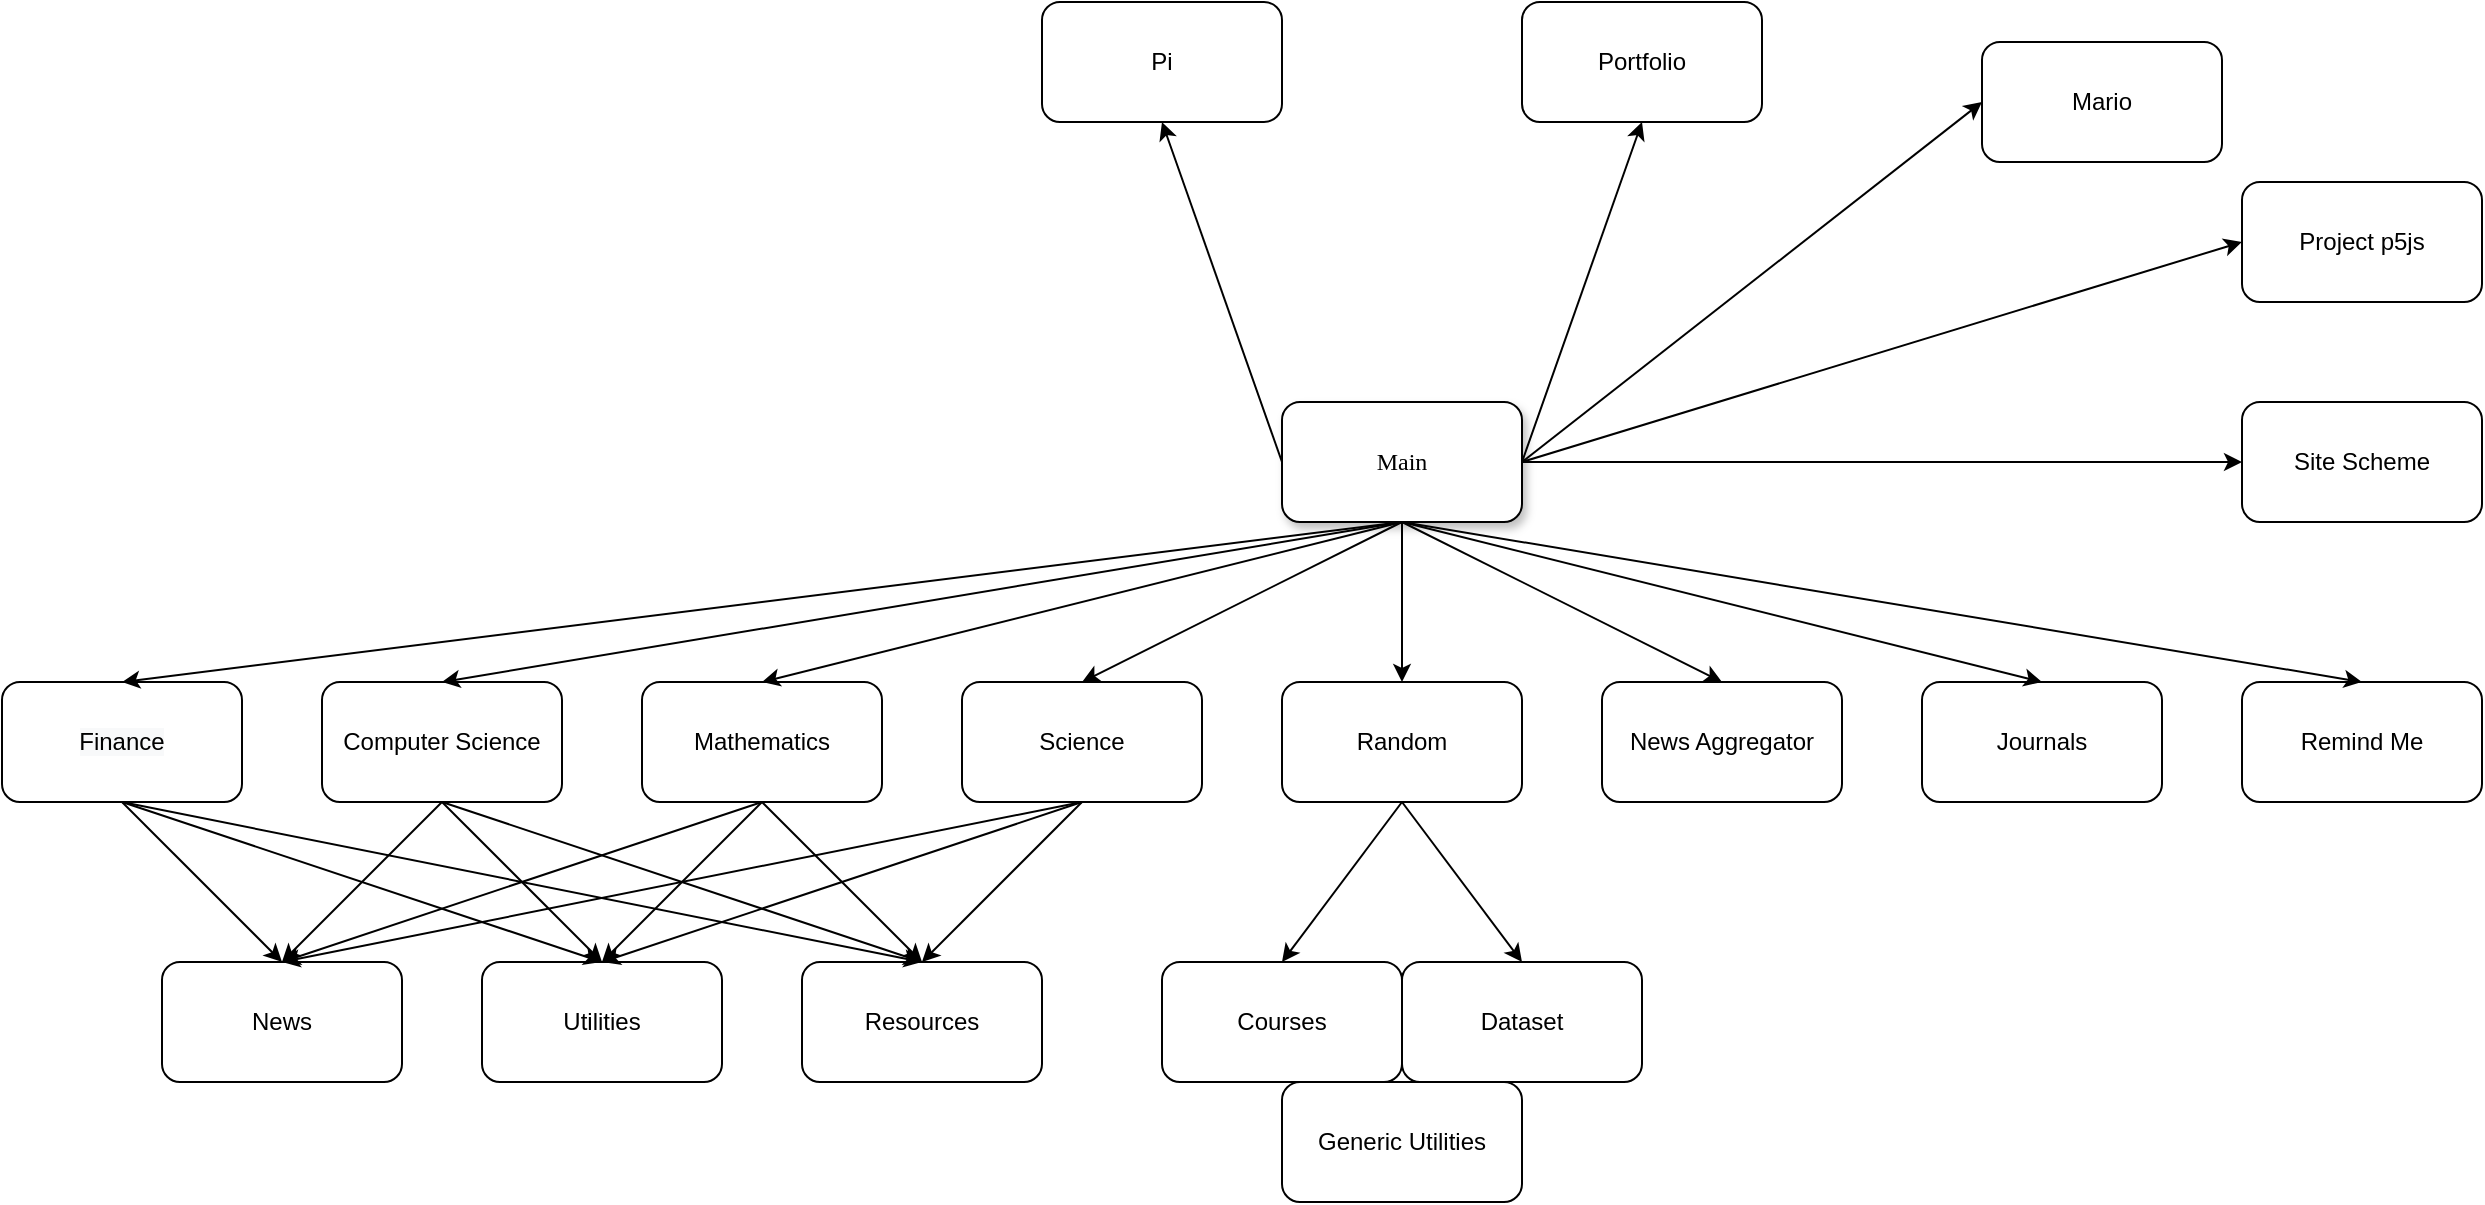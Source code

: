 <mxfile version="13.7.7" type="device"><diagram name="Page-1" id="10a91c8b-09ff-31b1-d368-03940ed4cc9e"><mxGraphModel dx="697" dy="560" grid="1" gridSize="10" guides="1" tooltips="1" connect="1" arrows="1" fold="1" page="1" pageScale="1" pageWidth="1100" pageHeight="850" background="#ffffff" math="0" shadow="0"><root><mxCell id="0"/><mxCell id="1" parent="0"/><mxCell id="62893188c0fa7362-1" value="Main" style="whiteSpace=wrap;html=1;rounded=1;shadow=1;labelBackgroundColor=none;strokeWidth=1;fontFamily=Verdana;fontSize=12;align=center;" parent="1" vertex="1"><mxGeometry x="720" y="260" width="120" height="60" as="geometry"/></mxCell><mxCell id="BRP0vq7LEVVX1VQtlHZB-1" value="Science" style="rounded=1;whiteSpace=wrap;html=1;" parent="1" vertex="1"><mxGeometry x="560" y="400" width="120" height="60" as="geometry"/></mxCell><mxCell id="BRP0vq7LEVVX1VQtlHZB-2" value="Computer Science" style="rounded=1;whiteSpace=wrap;html=1;" parent="1" vertex="1"><mxGeometry x="240" y="400" width="120" height="60" as="geometry"/></mxCell><mxCell id="BRP0vq7LEVVX1VQtlHZB-4" value="Remind Me" style="rounded=1;whiteSpace=wrap;html=1;" parent="1" vertex="1"><mxGeometry x="1200" y="400" width="120" height="60" as="geometry"/></mxCell><mxCell id="BRP0vq7LEVVX1VQtlHZB-7" value="Journals" style="rounded=1;whiteSpace=wrap;html=1;" parent="1" vertex="1"><mxGeometry x="1040" y="400" width="120" height="60" as="geometry"/></mxCell><mxCell id="BRP0vq7LEVVX1VQtlHZB-8" value="&#10;&#10;&lt;span style=&quot;color: rgb(0, 0, 0); font-family: helvetica; font-size: 12px; font-style: normal; font-weight: 400; letter-spacing: normal; text-align: center; text-indent: 0px; text-transform: none; word-spacing: 0px; background-color: rgb(248, 249, 250); display: inline; float: none;&quot;&gt;Finance&lt;/span&gt;&#10;&#10;" style="rounded=1;whiteSpace=wrap;html=1;" parent="1" vertex="1"><mxGeometry x="80" y="400" width="120" height="60" as="geometry"/></mxCell><mxCell id="BRP0vq7LEVVX1VQtlHZB-9" value="Random" style="rounded=1;whiteSpace=wrap;html=1;" parent="1" vertex="1"><mxGeometry x="720" y="400" width="120" height="60" as="geometry"/></mxCell><mxCell id="BRP0vq7LEVVX1VQtlHZB-10" value="Dataset" style="rounded=1;whiteSpace=wrap;html=1;" parent="1" vertex="1"><mxGeometry x="780" y="540" width="120" height="60" as="geometry"/></mxCell><mxCell id="BRP0vq7LEVVX1VQtlHZB-11" value="Courses" style="rounded=1;whiteSpace=wrap;html=1;" parent="1" vertex="1"><mxGeometry x="660" y="540" width="120" height="60" as="geometry"/></mxCell><mxCell id="BRP0vq7LEVVX1VQtlHZB-12" value="Resources" style="rounded=1;whiteSpace=wrap;html=1;" parent="1" vertex="1"><mxGeometry x="480" y="540" width="120" height="60" as="geometry"/></mxCell><mxCell id="BRP0vq7LEVVX1VQtlHZB-13" value="News" style="rounded=1;whiteSpace=wrap;html=1;" parent="1" vertex="1"><mxGeometry x="160" y="540" width="120" height="60" as="geometry"/></mxCell><mxCell id="BRP0vq7LEVVX1VQtlHZB-14" value="Utilities" style="rounded=1;whiteSpace=wrap;html=1;" parent="1" vertex="1"><mxGeometry x="320" y="540" width="120" height="60" as="geometry"/></mxCell><mxCell id="BRP0vq7LEVVX1VQtlHZB-16" value="News Aggregator" style="rounded=1;whiteSpace=wrap;html=1;" parent="1" vertex="1"><mxGeometry x="880" y="400" width="120" height="60" as="geometry"/></mxCell><mxCell id="BRP0vq7LEVVX1VQtlHZB-18" value="Mathematics" style="rounded=1;whiteSpace=wrap;html=1;" parent="1" vertex="1"><mxGeometry x="400" y="400" width="120" height="60" as="geometry"/></mxCell><mxCell id="BRP0vq7LEVVX1VQtlHZB-19" value="" style="endArrow=classic;html=1;exitX=0.5;exitY=1;exitDx=0;exitDy=0;entryX=0.5;entryY=0;entryDx=0;entryDy=0;" parent="1" source="62893188c0fa7362-1" target="BRP0vq7LEVVX1VQtlHZB-8" edge="1"><mxGeometry width="50" height="50" relative="1" as="geometry"><mxPoint x="670" y="490" as="sourcePoint"/><mxPoint x="720" y="440" as="targetPoint"/></mxGeometry></mxCell><mxCell id="BRP0vq7LEVVX1VQtlHZB-20" value="" style="endArrow=classic;html=1;exitX=0.5;exitY=1;exitDx=0;exitDy=0;" parent="1" source="62893188c0fa7362-1" edge="1"><mxGeometry width="50" height="50" relative="1" as="geometry"><mxPoint x="790" y="370" as="sourcePoint"/><mxPoint x="300" y="400" as="targetPoint"/></mxGeometry></mxCell><mxCell id="BRP0vq7LEVVX1VQtlHZB-21" value="" style="endArrow=classic;html=1;entryX=0.5;entryY=0;entryDx=0;entryDy=0;exitX=0.5;exitY=1;exitDx=0;exitDy=0;" parent="1" source="62893188c0fa7362-1" target="BRP0vq7LEVVX1VQtlHZB-18" edge="1"><mxGeometry width="50" height="50" relative="1" as="geometry"><mxPoint x="780" y="360" as="sourcePoint"/><mxPoint x="160" y="420" as="targetPoint"/></mxGeometry></mxCell><mxCell id="BRP0vq7LEVVX1VQtlHZB-22" value="" style="endArrow=classic;html=1;entryX=0.5;entryY=0;entryDx=0;entryDy=0;exitX=0.5;exitY=1;exitDx=0;exitDy=0;" parent="1" source="62893188c0fa7362-1" target="BRP0vq7LEVVX1VQtlHZB-1" edge="1"><mxGeometry width="50" height="50" relative="1" as="geometry"><mxPoint x="780" y="360" as="sourcePoint"/><mxPoint x="170" y="430" as="targetPoint"/></mxGeometry></mxCell><mxCell id="BRP0vq7LEVVX1VQtlHZB-23" value="" style="endArrow=classic;html=1;exitX=0.5;exitY=1;exitDx=0;exitDy=0;entryX=0.5;entryY=0;entryDx=0;entryDy=0;" parent="1" source="62893188c0fa7362-1" target="BRP0vq7LEVVX1VQtlHZB-9" edge="1"><mxGeometry width="50" height="50" relative="1" as="geometry"><mxPoint x="820" y="400" as="sourcePoint"/><mxPoint x="180" y="440" as="targetPoint"/></mxGeometry></mxCell><mxCell id="BRP0vq7LEVVX1VQtlHZB-24" value="" style="endArrow=classic;html=1;exitX=0.5;exitY=1;exitDx=0;exitDy=0;entryX=0.5;entryY=0;entryDx=0;entryDy=0;" parent="1" source="BRP0vq7LEVVX1VQtlHZB-9" target="BRP0vq7LEVVX1VQtlHZB-11" edge="1"><mxGeometry width="50" height="50" relative="1" as="geometry"><mxPoint x="830" y="410" as="sourcePoint"/><mxPoint x="190" y="450" as="targetPoint"/></mxGeometry></mxCell><mxCell id="BRP0vq7LEVVX1VQtlHZB-25" value="" style="endArrow=classic;html=1;exitX=0.5;exitY=1;exitDx=0;exitDy=0;entryX=0.5;entryY=0;entryDx=0;entryDy=0;" parent="1" source="BRP0vq7LEVVX1VQtlHZB-9" target="BRP0vq7LEVVX1VQtlHZB-10" edge="1"><mxGeometry width="50" height="50" relative="1" as="geometry"><mxPoint x="840" y="420" as="sourcePoint"/><mxPoint x="200" y="460" as="targetPoint"/></mxGeometry></mxCell><mxCell id="BRP0vq7LEVVX1VQtlHZB-26" value="" style="endArrow=classic;html=1;exitX=0.5;exitY=1;exitDx=0;exitDy=0;entryX=0.5;entryY=0;entryDx=0;entryDy=0;" parent="1" source="62893188c0fa7362-1" target="BRP0vq7LEVVX1VQtlHZB-4" edge="1"><mxGeometry width="50" height="50" relative="1" as="geometry"><mxPoint x="850" y="430" as="sourcePoint"/><mxPoint x="210" y="470" as="targetPoint"/></mxGeometry></mxCell><mxCell id="BRP0vq7LEVVX1VQtlHZB-27" value="" style="endArrow=classic;html=1;entryX=0.5;entryY=0;entryDx=0;entryDy=0;" parent="1" target="BRP0vq7LEVVX1VQtlHZB-7" edge="1"><mxGeometry width="50" height="50" relative="1" as="geometry"><mxPoint x="780" y="320" as="sourcePoint"/><mxPoint x="220" y="480" as="targetPoint"/></mxGeometry></mxCell><mxCell id="BRP0vq7LEVVX1VQtlHZB-28" value="" style="endArrow=classic;html=1;entryX=0.5;entryY=0;entryDx=0;entryDy=0;" parent="1" target="BRP0vq7LEVVX1VQtlHZB-16" edge="1"><mxGeometry width="50" height="50" relative="1" as="geometry"><mxPoint x="780" y="320" as="sourcePoint"/><mxPoint x="230" y="490" as="targetPoint"/></mxGeometry></mxCell><mxCell id="BRP0vq7LEVVX1VQtlHZB-29" value="" style="endArrow=classic;html=1;entryX=0.5;entryY=0;entryDx=0;entryDy=0;" parent="1" target="BRP0vq7LEVVX1VQtlHZB-13" edge="1"><mxGeometry width="50" height="50" relative="1" as="geometry"><mxPoint x="140" y="460" as="sourcePoint"/><mxPoint x="220" y="550" as="targetPoint"/></mxGeometry></mxCell><mxCell id="BRP0vq7LEVVX1VQtlHZB-30" value="" style="endArrow=classic;html=1;exitX=0.5;exitY=1;exitDx=0;exitDy=0;entryX=0.5;entryY=0;entryDx=0;entryDy=0;" parent="1" source="BRP0vq7LEVVX1VQtlHZB-8" target="BRP0vq7LEVVX1VQtlHZB-14" edge="1"><mxGeometry width="50" height="50" relative="1" as="geometry"><mxPoint x="890" y="470" as="sourcePoint"/><mxPoint x="380" y="530" as="targetPoint"/></mxGeometry></mxCell><mxCell id="BRP0vq7LEVVX1VQtlHZB-32" value="" style="endArrow=classic;html=1;exitX=0.5;exitY=1;exitDx=0;exitDy=0;entryX=0.5;entryY=0;entryDx=0;entryDy=0;" parent="1" source="BRP0vq7LEVVX1VQtlHZB-8" target="BRP0vq7LEVVX1VQtlHZB-12" edge="1"><mxGeometry width="50" height="50" relative="1" as="geometry"><mxPoint x="900" y="480" as="sourcePoint"/><mxPoint x="260" y="520" as="targetPoint"/></mxGeometry></mxCell><mxCell id="BRP0vq7LEVVX1VQtlHZB-33" value="" style="endArrow=classic;html=1;exitX=0.5;exitY=1;exitDx=0;exitDy=0;entryX=0.5;entryY=0;entryDx=0;entryDy=0;" parent="1" source="BRP0vq7LEVVX1VQtlHZB-18" target="BRP0vq7LEVVX1VQtlHZB-13" edge="1"><mxGeometry width="50" height="50" relative="1" as="geometry"><mxPoint x="910" y="490" as="sourcePoint"/><mxPoint x="270" y="530" as="targetPoint"/></mxGeometry></mxCell><mxCell id="BRP0vq7LEVVX1VQtlHZB-34" value="" style="endArrow=classic;html=1;exitX=0.5;exitY=1;exitDx=0;exitDy=0;entryX=0.5;entryY=0;entryDx=0;entryDy=0;" parent="1" source="BRP0vq7LEVVX1VQtlHZB-18" target="BRP0vq7LEVVX1VQtlHZB-14" edge="1"><mxGeometry width="50" height="50" relative="1" as="geometry"><mxPoint x="920" y="500" as="sourcePoint"/><mxPoint x="280" y="540" as="targetPoint"/></mxGeometry></mxCell><mxCell id="BRP0vq7LEVVX1VQtlHZB-35" value="" style="endArrow=classic;html=1;exitX=0.5;exitY=1;exitDx=0;exitDy=0;entryX=0.5;entryY=0;entryDx=0;entryDy=0;" parent="1" source="BRP0vq7LEVVX1VQtlHZB-18" target="BRP0vq7LEVVX1VQtlHZB-12" edge="1"><mxGeometry width="50" height="50" relative="1" as="geometry"><mxPoint x="930" y="510" as="sourcePoint"/><mxPoint x="290" y="550" as="targetPoint"/></mxGeometry></mxCell><mxCell id="BRP0vq7LEVVX1VQtlHZB-36" value="" style="endArrow=classic;html=1;exitX=0.5;exitY=1;exitDx=0;exitDy=0;entryX=0.5;entryY=0;entryDx=0;entryDy=0;" parent="1" source="BRP0vq7LEVVX1VQtlHZB-2" target="BRP0vq7LEVVX1VQtlHZB-13" edge="1"><mxGeometry width="50" height="50" relative="1" as="geometry"><mxPoint x="940" y="520" as="sourcePoint"/><mxPoint x="300" y="560" as="targetPoint"/></mxGeometry></mxCell><mxCell id="BRP0vq7LEVVX1VQtlHZB-37" value="" style="endArrow=classic;html=1;exitX=0.5;exitY=1;exitDx=0;exitDy=0;entryX=0.5;entryY=0;entryDx=0;entryDy=0;" parent="1" source="BRP0vq7LEVVX1VQtlHZB-2" target="BRP0vq7LEVVX1VQtlHZB-14" edge="1"><mxGeometry width="50" height="50" relative="1" as="geometry"><mxPoint x="950" y="530" as="sourcePoint"/><mxPoint x="380" y="540" as="targetPoint"/></mxGeometry></mxCell><mxCell id="BRP0vq7LEVVX1VQtlHZB-38" value="" style="endArrow=classic;html=1;exitX=0.5;exitY=1;exitDx=0;exitDy=0;entryX=0.5;entryY=0;entryDx=0;entryDy=0;" parent="1" source="BRP0vq7LEVVX1VQtlHZB-2" target="BRP0vq7LEVVX1VQtlHZB-12" edge="1"><mxGeometry width="50" height="50" relative="1" as="geometry"><mxPoint x="960" y="540" as="sourcePoint"/><mxPoint x="320" y="580" as="targetPoint"/></mxGeometry></mxCell><mxCell id="rTQDU15f0dRw5c3ZZdTk-1" value="" style="endArrow=classic;html=1;exitX=0.5;exitY=1;exitDx=0;exitDy=0;entryX=0.5;entryY=0;entryDx=0;entryDy=0;" parent="1" source="BRP0vq7LEVVX1VQtlHZB-1" target="BRP0vq7LEVVX1VQtlHZB-13" edge="1"><mxGeometry width="50" height="50" relative="1" as="geometry"><mxPoint x="700" y="450" as="sourcePoint"/><mxPoint x="750" y="400" as="targetPoint"/></mxGeometry></mxCell><mxCell id="rTQDU15f0dRw5c3ZZdTk-2" value="" style="endArrow=classic;html=1;entryX=0.5;entryY=0;entryDx=0;entryDy=0;" parent="1" target="BRP0vq7LEVVX1VQtlHZB-14" edge="1"><mxGeometry width="50" height="50" relative="1" as="geometry"><mxPoint x="620" y="460" as="sourcePoint"/><mxPoint x="760" y="410" as="targetPoint"/></mxGeometry></mxCell><mxCell id="rTQDU15f0dRw5c3ZZdTk-3" value="" style="endArrow=classic;html=1;exitX=0.5;exitY=1;exitDx=0;exitDy=0;entryX=0.5;entryY=0;entryDx=0;entryDy=0;" parent="1" source="BRP0vq7LEVVX1VQtlHZB-1" target="BRP0vq7LEVVX1VQtlHZB-12" edge="1"><mxGeometry width="50" height="50" relative="1" as="geometry"><mxPoint x="720" y="470" as="sourcePoint"/><mxPoint x="770" y="420" as="targetPoint"/></mxGeometry></mxCell><mxCell id="fh9jrbeeJitLbyR3KJd--1" value="Site Scheme" style="rounded=1;whiteSpace=wrap;html=1;" parent="1" vertex="1"><mxGeometry x="1200" y="260" width="120" height="60" as="geometry"/></mxCell><mxCell id="fh9jrbeeJitLbyR3KJd--2" value="" style="endArrow=classic;html=1;exitX=1;exitY=0.5;exitDx=0;exitDy=0;entryX=0;entryY=0.5;entryDx=0;entryDy=0;" parent="1" source="62893188c0fa7362-1" target="fh9jrbeeJitLbyR3KJd--1" edge="1"><mxGeometry width="50" height="50" relative="1" as="geometry"><mxPoint x="910" y="230" as="sourcePoint"/><mxPoint x="960" y="180" as="targetPoint"/></mxGeometry></mxCell><mxCell id="fh9jrbeeJitLbyR3KJd--3" value="Project p5js" style="rounded=1;whiteSpace=wrap;html=1;" parent="1" vertex="1"><mxGeometry x="1200" y="150" width="120" height="60" as="geometry"/></mxCell><mxCell id="fh9jrbeeJitLbyR3KJd--4" value="" style="endArrow=classic;html=1;entryX=0;entryY=0.5;entryDx=0;entryDy=0;" parent="1" target="fh9jrbeeJitLbyR3KJd--3" edge="1"><mxGeometry width="50" height="50" relative="1" as="geometry"><mxPoint x="840" y="290" as="sourcePoint"/><mxPoint x="1010" y="130" as="targetPoint"/></mxGeometry></mxCell><mxCell id="fh9jrbeeJitLbyR3KJd--5" value="Mario" style="rounded=1;whiteSpace=wrap;html=1;" parent="1" vertex="1"><mxGeometry x="1070" y="80" width="120" height="60" as="geometry"/></mxCell><mxCell id="fh9jrbeeJitLbyR3KJd--6" value="Portfolio" style="rounded=1;whiteSpace=wrap;html=1;" parent="1" vertex="1"><mxGeometry x="840" y="60" width="120" height="60" as="geometry"/></mxCell><mxCell id="fh9jrbeeJitLbyR3KJd--7" value="" style="endArrow=classic;html=1;exitX=1;exitY=0.5;exitDx=0;exitDy=0;entryX=0;entryY=0.5;entryDx=0;entryDy=0;" parent="1" source="62893188c0fa7362-1" target="fh9jrbeeJitLbyR3KJd--5" edge="1"><mxGeometry width="50" height="50" relative="1" as="geometry"><mxPoint x="840" y="230" as="sourcePoint"/><mxPoint x="890" y="180" as="targetPoint"/></mxGeometry></mxCell><mxCell id="fh9jrbeeJitLbyR3KJd--8" value="" style="endArrow=classic;html=1;entryX=0.5;entryY=1;entryDx=0;entryDy=0;" parent="1" target="fh9jrbeeJitLbyR3KJd--6" edge="1"><mxGeometry width="50" height="50" relative="1" as="geometry"><mxPoint x="840" y="290" as="sourcePoint"/><mxPoint x="820" y="200" as="targetPoint"/></mxGeometry></mxCell><mxCell id="fh9jrbeeJitLbyR3KJd--9" value="Generic Utilities" style="rounded=1;whiteSpace=wrap;html=1;" parent="1" vertex="1"><mxGeometry x="720" y="600" width="120" height="60" as="geometry"/></mxCell><mxCell id="GeBNp41ZDHPQgcrBdOO0-1" value="Pi" style="rounded=1;whiteSpace=wrap;html=1;" vertex="1" parent="1"><mxGeometry x="600" y="60" width="120" height="60" as="geometry"/></mxCell><mxCell id="GeBNp41ZDHPQgcrBdOO0-2" value="" style="endArrow=classic;html=1;entryX=0.5;entryY=1;entryDx=0;entryDy=0;exitX=0;exitY=0.5;exitDx=0;exitDy=0;" edge="1" parent="1" source="62893188c0fa7362-1" target="GeBNp41ZDHPQgcrBdOO0-1"><mxGeometry width="50" height="50" relative="1" as="geometry"><mxPoint x="850" y="300" as="sourcePoint"/><mxPoint x="910" y="140" as="targetPoint"/></mxGeometry></mxCell></root></mxGraphModel></diagram></mxfile>